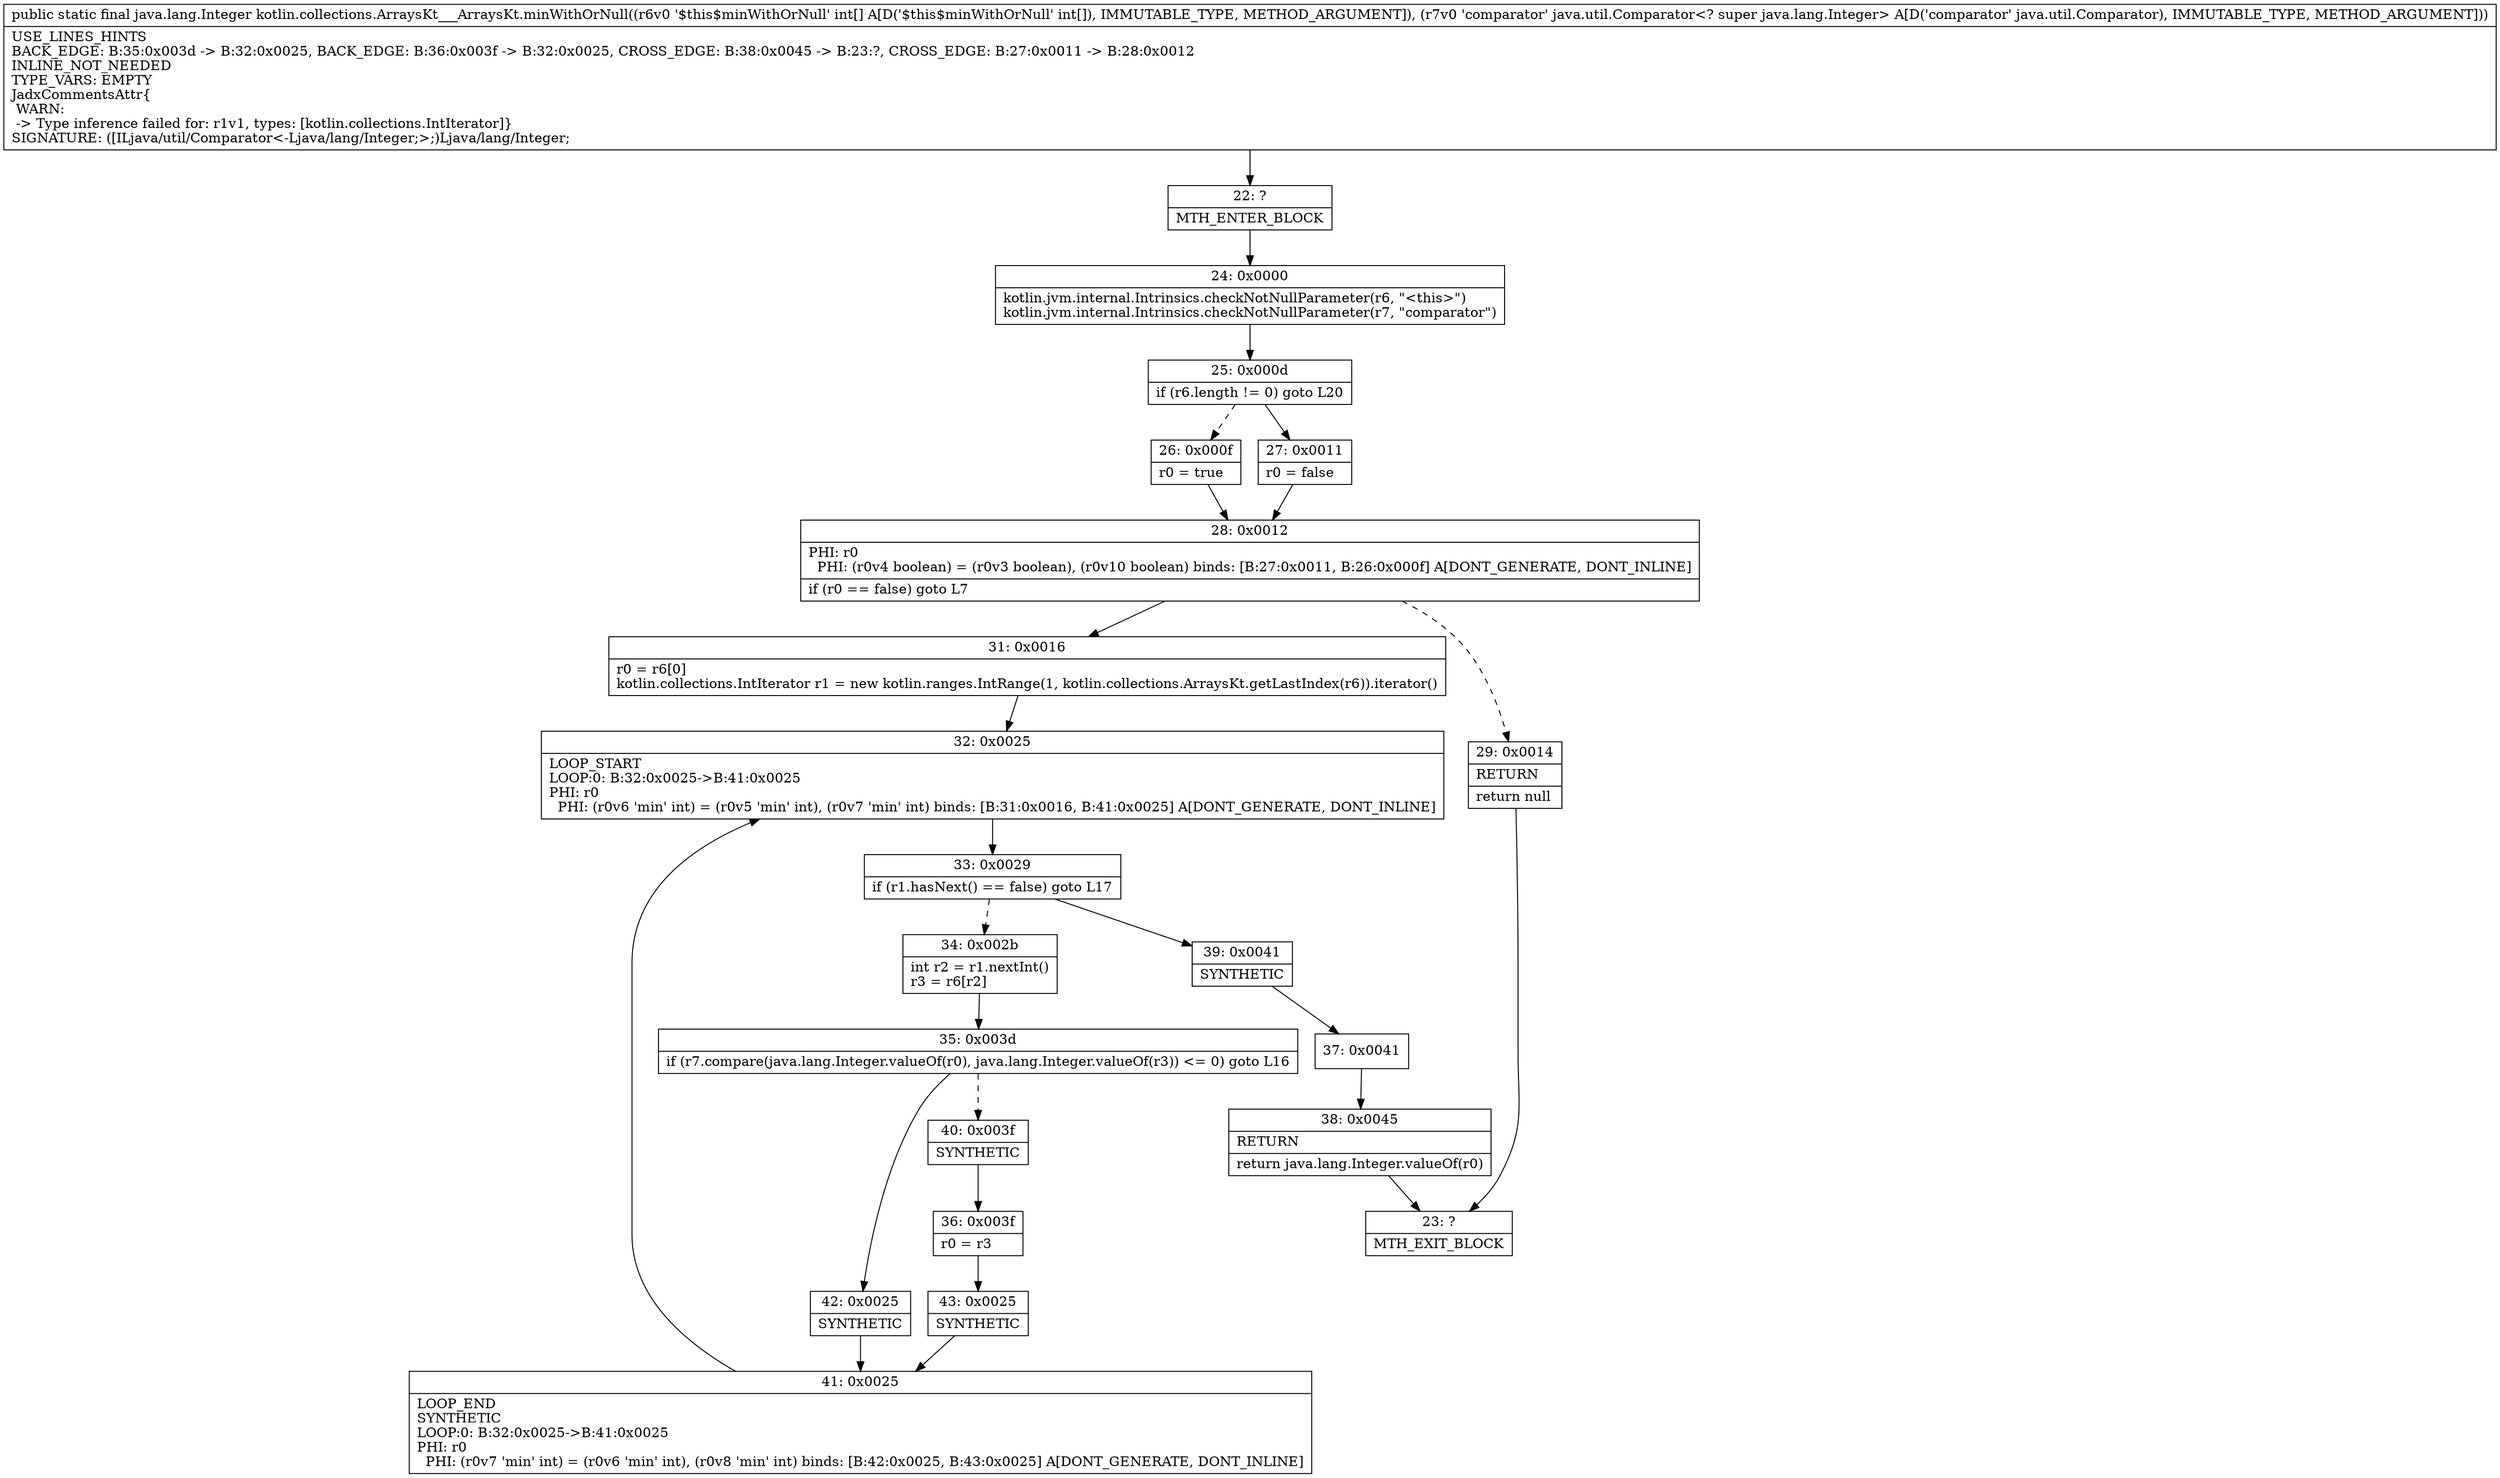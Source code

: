 digraph "CFG forkotlin.collections.ArraysKt___ArraysKt.minWithOrNull([ILjava\/util\/Comparator;)Ljava\/lang\/Integer;" {
Node_22 [shape=record,label="{22\:\ ?|MTH_ENTER_BLOCK\l}"];
Node_24 [shape=record,label="{24\:\ 0x0000|kotlin.jvm.internal.Intrinsics.checkNotNullParameter(r6, \"\<this\>\")\lkotlin.jvm.internal.Intrinsics.checkNotNullParameter(r7, \"comparator\")\l}"];
Node_25 [shape=record,label="{25\:\ 0x000d|if (r6.length != 0) goto L20\l}"];
Node_26 [shape=record,label="{26\:\ 0x000f|r0 = true\l}"];
Node_28 [shape=record,label="{28\:\ 0x0012|PHI: r0 \l  PHI: (r0v4 boolean) = (r0v3 boolean), (r0v10 boolean) binds: [B:27:0x0011, B:26:0x000f] A[DONT_GENERATE, DONT_INLINE]\l|if (r0 == false) goto L7\l}"];
Node_29 [shape=record,label="{29\:\ 0x0014|RETURN\l|return null\l}"];
Node_23 [shape=record,label="{23\:\ ?|MTH_EXIT_BLOCK\l}"];
Node_31 [shape=record,label="{31\:\ 0x0016|r0 = r6[0]\lkotlin.collections.IntIterator r1 = new kotlin.ranges.IntRange(1, kotlin.collections.ArraysKt.getLastIndex(r6)).iterator()\l}"];
Node_32 [shape=record,label="{32\:\ 0x0025|LOOP_START\lLOOP:0: B:32:0x0025\-\>B:41:0x0025\lPHI: r0 \l  PHI: (r0v6 'min' int) = (r0v5 'min' int), (r0v7 'min' int) binds: [B:31:0x0016, B:41:0x0025] A[DONT_GENERATE, DONT_INLINE]\l}"];
Node_33 [shape=record,label="{33\:\ 0x0029|if (r1.hasNext() == false) goto L17\l}"];
Node_34 [shape=record,label="{34\:\ 0x002b|int r2 = r1.nextInt()\lr3 = r6[r2]\l}"];
Node_35 [shape=record,label="{35\:\ 0x003d|if (r7.compare(java.lang.Integer.valueOf(r0), java.lang.Integer.valueOf(r3)) \<= 0) goto L16\l}"];
Node_40 [shape=record,label="{40\:\ 0x003f|SYNTHETIC\l}"];
Node_36 [shape=record,label="{36\:\ 0x003f|r0 = r3\l}"];
Node_43 [shape=record,label="{43\:\ 0x0025|SYNTHETIC\l}"];
Node_41 [shape=record,label="{41\:\ 0x0025|LOOP_END\lSYNTHETIC\lLOOP:0: B:32:0x0025\-\>B:41:0x0025\lPHI: r0 \l  PHI: (r0v7 'min' int) = (r0v6 'min' int), (r0v8 'min' int) binds: [B:42:0x0025, B:43:0x0025] A[DONT_GENERATE, DONT_INLINE]\l}"];
Node_42 [shape=record,label="{42\:\ 0x0025|SYNTHETIC\l}"];
Node_39 [shape=record,label="{39\:\ 0x0041|SYNTHETIC\l}"];
Node_37 [shape=record,label="{37\:\ 0x0041}"];
Node_38 [shape=record,label="{38\:\ 0x0045|RETURN\l|return java.lang.Integer.valueOf(r0)\l}"];
Node_27 [shape=record,label="{27\:\ 0x0011|r0 = false\l}"];
MethodNode[shape=record,label="{public static final java.lang.Integer kotlin.collections.ArraysKt___ArraysKt.minWithOrNull((r6v0 '$this$minWithOrNull' int[] A[D('$this$minWithOrNull' int[]), IMMUTABLE_TYPE, METHOD_ARGUMENT]), (r7v0 'comparator' java.util.Comparator\<? super java.lang.Integer\> A[D('comparator' java.util.Comparator), IMMUTABLE_TYPE, METHOD_ARGUMENT]))  | USE_LINES_HINTS\lBACK_EDGE: B:35:0x003d \-\> B:32:0x0025, BACK_EDGE: B:36:0x003f \-\> B:32:0x0025, CROSS_EDGE: B:38:0x0045 \-\> B:23:?, CROSS_EDGE: B:27:0x0011 \-\> B:28:0x0012\lINLINE_NOT_NEEDED\lTYPE_VARS: EMPTY\lJadxCommentsAttr\{\l WARN: \l \-\> Type inference failed for: r1v1, types: [kotlin.collections.IntIterator]\}\lSIGNATURE: ([ILjava\/util\/Comparator\<\-Ljava\/lang\/Integer;\>;)Ljava\/lang\/Integer;\l}"];
MethodNode -> Node_22;Node_22 -> Node_24;
Node_24 -> Node_25;
Node_25 -> Node_26[style=dashed];
Node_25 -> Node_27;
Node_26 -> Node_28;
Node_28 -> Node_29[style=dashed];
Node_28 -> Node_31;
Node_29 -> Node_23;
Node_31 -> Node_32;
Node_32 -> Node_33;
Node_33 -> Node_34[style=dashed];
Node_33 -> Node_39;
Node_34 -> Node_35;
Node_35 -> Node_40[style=dashed];
Node_35 -> Node_42;
Node_40 -> Node_36;
Node_36 -> Node_43;
Node_43 -> Node_41;
Node_41 -> Node_32;
Node_42 -> Node_41;
Node_39 -> Node_37;
Node_37 -> Node_38;
Node_38 -> Node_23;
Node_27 -> Node_28;
}

